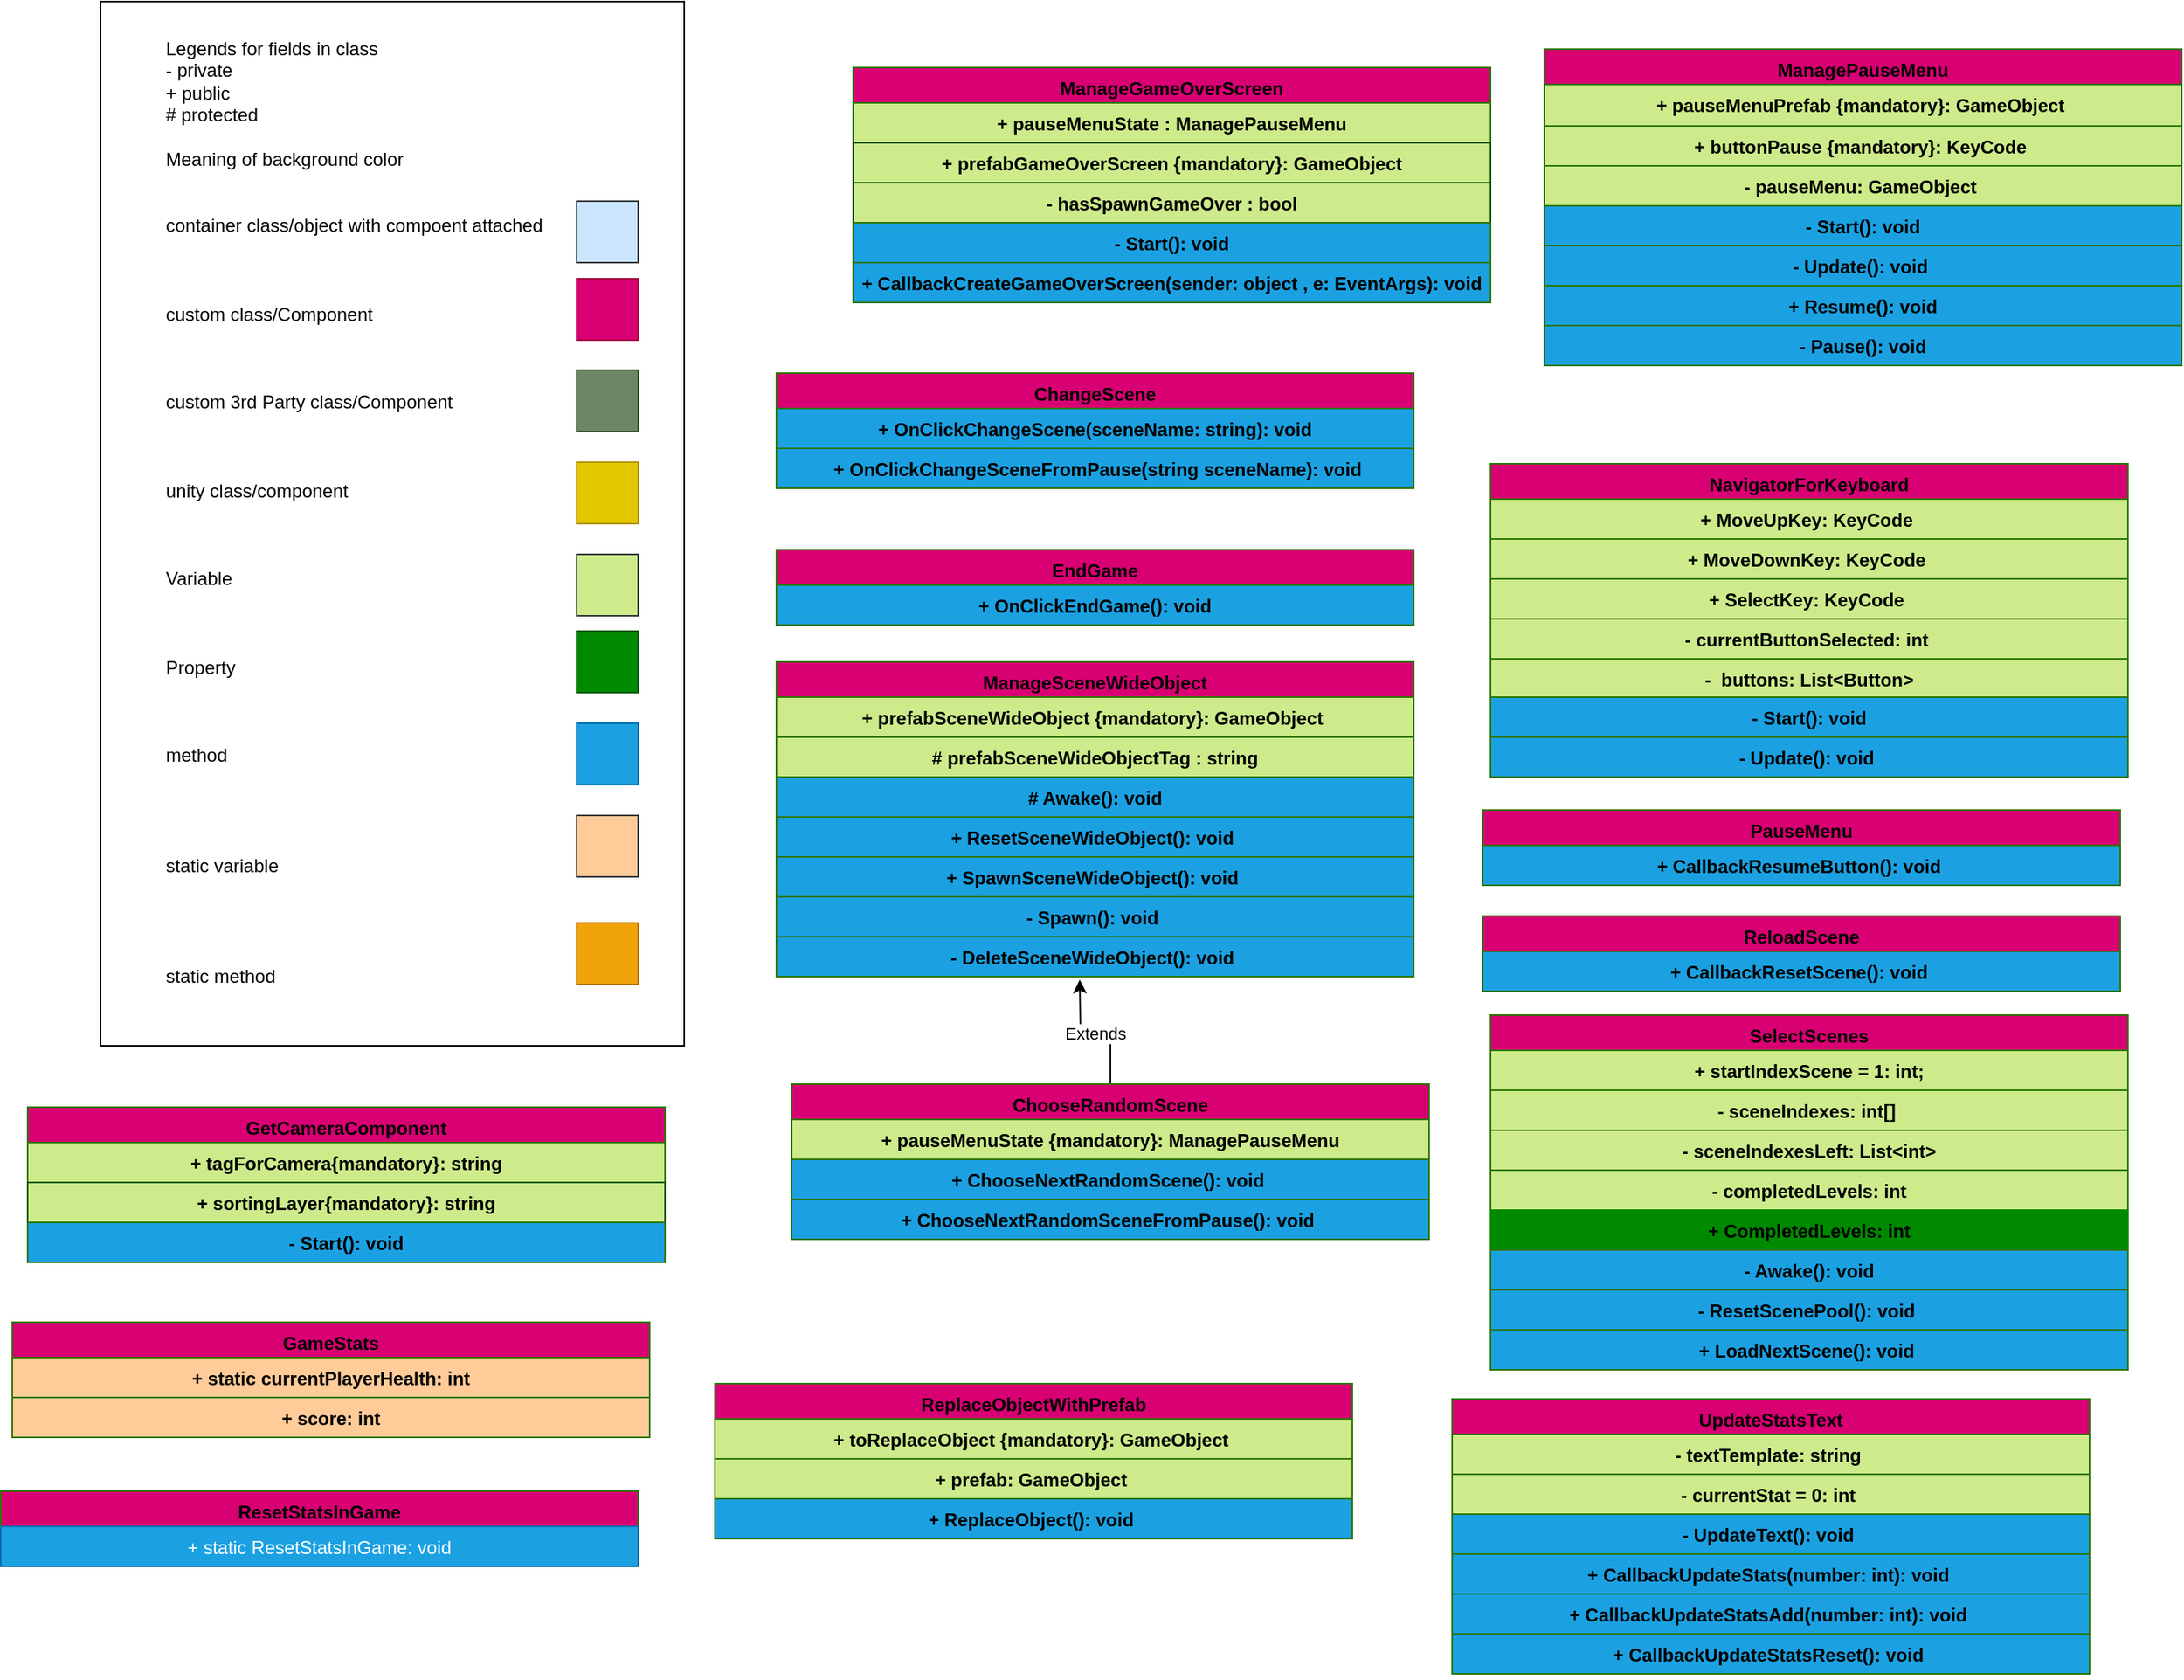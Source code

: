<mxfile version="12.9.9" type="device"><diagram id="C5RBs43oDa-KdzZeNtuy" name="Page-1"><mxGraphModel dx="1086" dy="846" grid="1" gridSize="10" guides="1" tooltips="1" connect="1" arrows="1" fold="1" page="1" pageScale="1" pageWidth="827" pageHeight="1169" math="0" shadow="0"><root><mxCell id="WIyWlLk6GJQsqaUBKTNV-0"/><mxCell id="WIyWlLk6GJQsqaUBKTNV-1" parent="WIyWlLk6GJQsqaUBKTNV-0"/><mxCell id="g12nD_s7neF1TPHQe0_h-0" value="&lt;blockquote style=&quot;margin: 0 0 0 40px ; border: none ; padding: 0px&quot;&gt;&lt;div&gt;&lt;span&gt;Legends for fields in class&lt;/span&gt;&lt;/div&gt;&lt;div&gt;&lt;span&gt;- private&lt;/span&gt;&lt;/div&gt;&lt;div&gt;&lt;span&gt;+ public&lt;/span&gt;&lt;/div&gt;&lt;div&gt;&lt;span&gt;# protected&lt;/span&gt;&lt;/div&gt;&lt;div&gt;&lt;span&gt;&lt;br&gt;&lt;/span&gt;&lt;/div&gt;&lt;div&gt;&lt;span&gt;Meaning of background color&lt;/span&gt;&lt;/div&gt;&lt;div&gt;&lt;span&gt;&lt;br&gt;&lt;/span&gt;&lt;/div&gt;&lt;div&gt;&lt;br&gt;&lt;/div&gt;&lt;div&gt;container class/object with compoent attached&lt;/div&gt;&lt;div&gt;&lt;span&gt;&lt;br&gt;&lt;/span&gt;&lt;/div&gt;&lt;div&gt;&lt;span&gt;&lt;br&gt;&lt;/span&gt;&lt;/div&gt;&lt;div&gt;&lt;span&gt;&lt;br&gt;&lt;/span&gt;&lt;/div&gt;&lt;div&gt;&lt;span&gt;custom class/Component&lt;/span&gt;&lt;/div&gt;&lt;div&gt;&lt;span&gt;&lt;br&gt;&lt;/span&gt;&lt;/div&gt;&lt;div&gt;&lt;span&gt;&lt;br&gt;&lt;/span&gt;&lt;/div&gt;&lt;div&gt;&lt;span&gt;&lt;br&gt;&lt;/span&gt;&lt;/div&gt;&lt;div&gt;&lt;span&gt;custom 3rd Party class/Component&lt;/span&gt;&lt;/div&gt;&lt;div&gt;&lt;span&gt;&lt;br&gt;&lt;/span&gt;&lt;/div&gt;&lt;div&gt;&lt;span&gt;&lt;br&gt;&lt;/span&gt;&lt;/div&gt;&lt;div&gt;&lt;span&gt;&lt;br&gt;&lt;/span&gt;&lt;/div&gt;&lt;div&gt;&lt;span&gt;unity class/component&lt;/span&gt;&lt;/div&gt;&lt;div&gt;&lt;span&gt;&lt;br&gt;&lt;/span&gt;&lt;/div&gt;&lt;div&gt;&lt;span&gt;&lt;br&gt;&lt;/span&gt;&lt;/div&gt;&lt;div&gt;&lt;span&gt;&lt;br&gt;&lt;/span&gt;&lt;/div&gt;&lt;div&gt;&lt;span&gt;Variable&lt;/span&gt;&lt;/div&gt;&lt;div&gt;&lt;span&gt;&lt;br&gt;&lt;/span&gt;&lt;/div&gt;&lt;div&gt;&lt;span&gt;&lt;br&gt;&lt;/span&gt;&lt;/div&gt;&lt;div&gt;&lt;span&gt;&lt;br&gt;&lt;/span&gt;&lt;/div&gt;&lt;div&gt;&lt;span&gt;Property&lt;/span&gt;&lt;/div&gt;&lt;div&gt;&lt;span&gt;&lt;br&gt;&lt;/span&gt;&lt;/div&gt;&lt;div&gt;&lt;span&gt;&lt;br&gt;&lt;/span&gt;&lt;/div&gt;&lt;div&gt;&lt;span&gt;&lt;br&gt;&lt;/span&gt;&lt;/div&gt;&lt;div&gt;&lt;span&gt;method&lt;/span&gt;&lt;/div&gt;&lt;div&gt;&lt;span&gt;&lt;br&gt;&lt;/span&gt;&lt;/div&gt;&lt;div&gt;&lt;span&gt;&lt;br&gt;&lt;/span&gt;&lt;/div&gt;&lt;div&gt;&lt;span&gt;&lt;br&gt;&lt;/span&gt;&lt;/div&gt;&lt;div&gt;&lt;span&gt;&lt;br&gt;&lt;/span&gt;&lt;/div&gt;&lt;div&gt;static variable&lt;/div&gt;&lt;div&gt;&lt;br&gt;&lt;/div&gt;&lt;div&gt;&lt;br&gt;&lt;/div&gt;&lt;div&gt;&lt;br&gt;&lt;/div&gt;&lt;div&gt;&lt;br&gt;&lt;/div&gt;&lt;div&gt;&lt;span&gt;static method&lt;/span&gt;&lt;/div&gt;&lt;/blockquote&gt;&lt;div&gt;&lt;br&gt;&lt;/div&gt;" style="rounded=0;whiteSpace=wrap;html=1;align=left;" parent="WIyWlLk6GJQsqaUBKTNV-1" vertex="1"><mxGeometry x="167.5" y="40" width="380" height="680" as="geometry"/></mxCell><mxCell id="g12nD_s7neF1TPHQe0_h-1" value="" style="rounded=0;whiteSpace=wrap;html=1;fillColor=#d80073;strokeColor=#A50040;fontColor=#ffffff;" parent="WIyWlLk6GJQsqaUBKTNV-1" vertex="1"><mxGeometry x="477.5" y="220.5" width="40" height="40" as="geometry"/></mxCell><mxCell id="g12nD_s7neF1TPHQe0_h-2" value="" style="rounded=0;whiteSpace=wrap;html=1;fillColor=#cdeb8b;strokeColor=#36393d;" parent="WIyWlLk6GJQsqaUBKTNV-1" vertex="1"><mxGeometry x="477.5" y="400" width="40" height="40" as="geometry"/></mxCell><mxCell id="g12nD_s7neF1TPHQe0_h-3" value="" style="rounded=0;whiteSpace=wrap;html=1;fillColor=#008a00;strokeColor=#005700;fontColor=#ffffff;" parent="WIyWlLk6GJQsqaUBKTNV-1" vertex="1"><mxGeometry x="477.5" y="450" width="40" height="40" as="geometry"/></mxCell><mxCell id="g12nD_s7neF1TPHQe0_h-4" value="" style="rounded=0;whiteSpace=wrap;html=1;fillColor=#1ba1e2;strokeColor=#006EAF;fontColor=#ffffff;" parent="WIyWlLk6GJQsqaUBKTNV-1" vertex="1"><mxGeometry x="477.5" y="510" width="40" height="40" as="geometry"/></mxCell><mxCell id="g12nD_s7neF1TPHQe0_h-5" value="" style="rounded=0;whiteSpace=wrap;html=1;fillColor=#ffcc99;strokeColor=#36393d;" parent="WIyWlLk6GJQsqaUBKTNV-1" vertex="1"><mxGeometry x="477.5" y="570" width="40" height="40" as="geometry"/></mxCell><mxCell id="g12nD_s7neF1TPHQe0_h-6" value="" style="rounded=0;whiteSpace=wrap;html=1;fillColor=#f0a30a;strokeColor=#BD7000;fontColor=#ffffff;" parent="WIyWlLk6GJQsqaUBKTNV-1" vertex="1"><mxGeometry x="477.5" y="640" width="40" height="40" as="geometry"/></mxCell><mxCell id="g12nD_s7neF1TPHQe0_h-9" value="" style="rounded=0;whiteSpace=wrap;html=1;fillColor=#6D8764;strokeColor=#3A5431;fontColor=#ffffff;" parent="WIyWlLk6GJQsqaUBKTNV-1" vertex="1"><mxGeometry x="477.5" y="280" width="40" height="40" as="geometry"/></mxCell><mxCell id="g12nD_s7neF1TPHQe0_h-10" value="" style="rounded=0;whiteSpace=wrap;html=1;fillColor=#e3c800;strokeColor=#B09500;fontColor=#ffffff;" parent="WIyWlLk6GJQsqaUBKTNV-1" vertex="1"><mxGeometry x="477.5" y="340" width="40" height="40" as="geometry"/></mxCell><mxCell id="g12nD_s7neF1TPHQe0_h-11" value="" style="rounded=0;whiteSpace=wrap;html=1;fillColor=#cce5ff;strokeColor=#36393d;" parent="WIyWlLk6GJQsqaUBKTNV-1" vertex="1"><mxGeometry x="477.5" y="170" width="40" height="40" as="geometry"/></mxCell><mxCell id="g12nD_s7neF1TPHQe0_h-20" value="Atttached to&amp;nbsp;" style="edgeStyle=orthogonalEdgeStyle;rounded=0;orthogonalLoop=1;jettySize=auto;html=1;exitX=0.5;exitY=0;exitDx=0;exitDy=0;fontColor=#000000;align=center;verticalAlign=top;" parent="WIyWlLk6GJQsqaUBKTNV-1" edge="1"><mxGeometry relative="1" as="geometry"><mxPoint x="540" y="190" as="sourcePoint"/></mxGeometry></mxCell><mxCell id="g12nD_s7neF1TPHQe0_h-32" value="Atttached to&amp;nbsp;" style="edgeStyle=orthogonalEdgeStyle;rounded=0;orthogonalLoop=1;jettySize=auto;html=1;entryX=0.813;entryY=1;entryDx=0;entryDy=0;entryPerimeter=0;fontColor=#000000;align=center;verticalAlign=top;" parent="WIyWlLk6GJQsqaUBKTNV-1" edge="1"><mxGeometry relative="1" as="geometry"><Array as="points"><mxPoint x="750" y="145"/><mxPoint x="680" y="145"/></Array><mxPoint x="750" y="200" as="sourcePoint"/></mxGeometry></mxCell><mxCell id="-wp-ch0PzZDuyKG5N9SE-31" value="Extends" style="edgeStyle=orthogonalEdgeStyle;rounded=0;orthogonalLoop=1;jettySize=auto;html=1;" parent="WIyWlLk6GJQsqaUBKTNV-1" source="-wp-ch0PzZDuyKG5N9SE-29" edge="1"><mxGeometry relative="1" as="geometry"><mxPoint x="805" y="677" as="targetPoint"/></mxGeometry></mxCell><mxCell id="-wp-ch0PzZDuyKG5N9SE-5" value="ManageGameOverScreen" style="swimlane;fontStyle=1;childLayout=stackLayout;horizontal=1;fillColor=#D80073;horizontalStack=0;resizeParent=1;resizeParentMax=0;resizeLast=0;collapsible=1;marginBottom=0;fontColor=#000000;align=center;verticalAlign=top;strokeColor=#2D7600;gradientColor=none;spacingLeft=4;spacingRight=4;" parent="WIyWlLk6GJQsqaUBKTNV-1" vertex="1"><mxGeometry x="657.5" y="83" width="415" height="153" as="geometry"/></mxCell><mxCell id="-wp-ch0PzZDuyKG5N9SE-6" value="+ pauseMenuState : ManagePauseMenu&#10;" style="text;strokeColor=#2D7600;fillColor=#CDEB8B;align=center;verticalAlign=top;spacingLeft=4;spacingRight=4;overflow=hidden;rotatable=0;points=[[0,0.5],[1,0.5]];portConstraint=eastwest;fontColor=#000000;fontStyle=1" parent="-wp-ch0PzZDuyKG5N9SE-5" vertex="1"><mxGeometry y="23" width="415" height="26" as="geometry"/></mxCell><mxCell id="-wp-ch0PzZDuyKG5N9SE-7" value="+ prefabGameOverScreen {mandatory}: GameObject&#10;" style="text;strokeColor=#005700;fillColor=#CDEB8B;align=center;verticalAlign=top;spacingLeft=4;spacingRight=4;overflow=hidden;rotatable=0;points=[[0,0.5],[1,0.5]];portConstraint=eastwest;fontColor=#000000;fontStyle=1" parent="-wp-ch0PzZDuyKG5N9SE-5" vertex="1"><mxGeometry y="49" width="415" height="26" as="geometry"/></mxCell><mxCell id="-wp-ch0PzZDuyKG5N9SE-8" value="- hasSpawnGameOver : bool&#10;" style="text;strokeColor=#005700;fillColor=#CDEB8B;align=center;verticalAlign=top;spacingLeft=4;spacingRight=4;overflow=hidden;rotatable=0;points=[[0,0.5],[1,0.5]];portConstraint=eastwest;fontColor=#000000;fontStyle=1" parent="-wp-ch0PzZDuyKG5N9SE-5" vertex="1"><mxGeometry y="75" width="415" height="26" as="geometry"/></mxCell><mxCell id="NMTHlYp75LdXpCr1hBKR-2" value="- Start(): void&#10;" style="text;strokeColor=#2D7600;fillColor=#1BA1E2;align=center;verticalAlign=top;spacingLeft=4;spacingRight=4;overflow=hidden;rotatable=0;points=[[0,0.5],[1,0.5]];portConstraint=eastwest;fontColor=#000000;fontStyle=1" parent="-wp-ch0PzZDuyKG5N9SE-5" vertex="1"><mxGeometry y="101" width="415" height="26" as="geometry"/></mxCell><mxCell id="-wp-ch0PzZDuyKG5N9SE-9" value="+ CallbackCreateGameOverScreen(sender: object , e: EventArgs): void&#10;" style="text;strokeColor=#2D7600;fillColor=#1BA1E2;align=center;verticalAlign=top;spacingLeft=4;spacingRight=4;overflow=hidden;rotatable=0;points=[[0,0.5],[1,0.5]];portConstraint=eastwest;fontColor=#000000;fontStyle=1" parent="-wp-ch0PzZDuyKG5N9SE-5" vertex="1"><mxGeometry y="127" width="415" height="26" as="geometry"/></mxCell><mxCell id="-wp-ch0PzZDuyKG5N9SE-35" value="ManagePauseMenu" style="swimlane;fontStyle=1;childLayout=stackLayout;horizontal=1;fillColor=#D80073;horizontalStack=0;resizeParent=1;resizeParentMax=0;resizeLast=0;collapsible=1;marginBottom=0;fontColor=#000000;align=center;verticalAlign=top;strokeColor=#2D7600;gradientColor=none;spacingLeft=4;spacingRight=4;" parent="WIyWlLk6GJQsqaUBKTNV-1" vertex="1"><mxGeometry x="1107.5" y="71" width="415" height="206" as="geometry"/></mxCell><mxCell id="-wp-ch0PzZDuyKG5N9SE-36" value="+ pauseMenuPrefab {mandatory}: GameObject " style="text;strokeColor=#2D7600;fillColor=#CDEB8B;align=center;verticalAlign=top;spacingLeft=4;spacingRight=4;overflow=hidden;rotatable=0;points=[[0,0.5],[1,0.5]];portConstraint=eastwest;fontColor=#000000;fontStyle=1" parent="-wp-ch0PzZDuyKG5N9SE-35" vertex="1"><mxGeometry y="23" width="415" height="27" as="geometry"/></mxCell><mxCell id="-wp-ch0PzZDuyKG5N9SE-37" value="+ buttonPause {mandatory}: KeyCode " style="text;strokeColor=#2D7600;fillColor=#CDEB8B;align=center;verticalAlign=top;spacingLeft=4;spacingRight=4;overflow=hidden;rotatable=0;points=[[0,0.5],[1,0.5]];portConstraint=eastwest;fontColor=#000000;fontStyle=1" parent="-wp-ch0PzZDuyKG5N9SE-35" vertex="1"><mxGeometry y="50" width="415" height="26" as="geometry"/></mxCell><mxCell id="-wp-ch0PzZDuyKG5N9SE-38" value="- pauseMenu: GameObject " style="text;strokeColor=#2D7600;fillColor=#CDEB8B;align=center;verticalAlign=top;spacingLeft=4;spacingRight=4;overflow=hidden;rotatable=0;points=[[0,0.5],[1,0.5]];portConstraint=eastwest;fontColor=#000000;fontStyle=1" parent="-wp-ch0PzZDuyKG5N9SE-35" vertex="1"><mxGeometry y="76" width="415" height="26" as="geometry"/></mxCell><mxCell id="-wp-ch0PzZDuyKG5N9SE-39" value="- Start(): void" style="text;strokeColor=#2D7600;fillColor=#1BA1E2;align=center;verticalAlign=top;spacingLeft=4;spacingRight=4;overflow=hidden;rotatable=0;points=[[0,0.5],[1,0.5]];portConstraint=eastwest;fontColor=#000000;fontStyle=1" parent="-wp-ch0PzZDuyKG5N9SE-35" vertex="1"><mxGeometry y="102" width="415" height="26" as="geometry"/></mxCell><mxCell id="-wp-ch0PzZDuyKG5N9SE-40" value="- Update(): void " style="text;strokeColor=#2D7600;fillColor=#1BA1E2;align=center;verticalAlign=top;spacingLeft=4;spacingRight=4;overflow=hidden;rotatable=0;points=[[0,0.5],[1,0.5]];portConstraint=eastwest;fontColor=#000000;fontStyle=1" parent="-wp-ch0PzZDuyKG5N9SE-35" vertex="1"><mxGeometry y="128" width="415" height="26" as="geometry"/></mxCell><mxCell id="-wp-ch0PzZDuyKG5N9SE-41" value="+ Resume(): void" style="text;strokeColor=#2D7600;fillColor=#1BA1E2;align=center;verticalAlign=top;spacingLeft=4;spacingRight=4;overflow=hidden;rotatable=0;points=[[0,0.5],[1,0.5]];portConstraint=eastwest;fontColor=#000000;fontStyle=1" parent="-wp-ch0PzZDuyKG5N9SE-35" vertex="1"><mxGeometry y="154" width="415" height="26" as="geometry"/></mxCell><mxCell id="-wp-ch0PzZDuyKG5N9SE-42" value="- Pause(): void" style="text;strokeColor=#2D7600;fillColor=#1BA1E2;align=center;verticalAlign=top;spacingLeft=4;spacingRight=4;overflow=hidden;rotatable=0;points=[[0,0.5],[1,0.5]];portConstraint=eastwest;fontColor=#000000;fontStyle=1" parent="-wp-ch0PzZDuyKG5N9SE-35" vertex="1"><mxGeometry y="180" width="415" height="26" as="geometry"/></mxCell><mxCell id="-wp-ch0PzZDuyKG5N9SE-43" value="NavigatorForKeyboard" style="swimlane;fontStyle=1;childLayout=stackLayout;horizontal=1;fillColor=#D80073;horizontalStack=0;resizeParent=1;resizeParentMax=0;resizeLast=0;collapsible=1;marginBottom=0;fontColor=#000000;align=center;verticalAlign=top;strokeColor=#2D7600;gradientColor=none;spacingLeft=4;spacingRight=4;" parent="WIyWlLk6GJQsqaUBKTNV-1" vertex="1"><mxGeometry x="1072.5" y="341" width="415" height="204" as="geometry"/></mxCell><mxCell id="-wp-ch0PzZDuyKG5N9SE-44" value="+ MoveUpKey: KeyCode " style="text;strokeColor=#2D7600;fillColor=#CDEB8B;align=center;verticalAlign=top;spacingLeft=4;spacingRight=4;overflow=hidden;rotatable=0;points=[[0,0.5],[1,0.5]];portConstraint=eastwest;fontColor=#000000;fontStyle=1" parent="-wp-ch0PzZDuyKG5N9SE-43" vertex="1"><mxGeometry y="23" width="415" height="26" as="geometry"/></mxCell><mxCell id="-wp-ch0PzZDuyKG5N9SE-45" value="+ MoveDownKey: KeyCode &#10;;" style="text;strokeColor=#2D7600;fillColor=#CDEB8B;align=center;verticalAlign=top;spacingLeft=4;spacingRight=4;overflow=hidden;rotatable=0;points=[[0,0.5],[1,0.5]];portConstraint=eastwest;fontColor=#000000;fontStyle=1" parent="-wp-ch0PzZDuyKG5N9SE-43" vertex="1"><mxGeometry y="49" width="415" height="26" as="geometry"/></mxCell><mxCell id="-wp-ch0PzZDuyKG5N9SE-49" value="+ SelectKey: KeyCode " style="text;strokeColor=#2D7600;fillColor=#CDEB8B;align=center;verticalAlign=top;spacingLeft=4;spacingRight=4;overflow=hidden;rotatable=0;points=[[0,0.5],[1,0.5]];portConstraint=eastwest;fontColor=#000000;fontStyle=1" parent="-wp-ch0PzZDuyKG5N9SE-43" vertex="1"><mxGeometry y="75" width="415" height="26" as="geometry"/></mxCell><mxCell id="-wp-ch0PzZDuyKG5N9SE-50" value="- currentButtonSelected: int " style="text;strokeColor=#2D7600;fillColor=#CDEB8B;align=center;verticalAlign=top;spacingLeft=4;spacingRight=4;overflow=hidden;rotatable=0;points=[[0,0.5],[1,0.5]];portConstraint=eastwest;fontColor=#000000;fontStyle=1" parent="-wp-ch0PzZDuyKG5N9SE-43" vertex="1"><mxGeometry y="101" width="415" height="26" as="geometry"/></mxCell><mxCell id="-wp-ch0PzZDuyKG5N9SE-51" value="-  buttons: List&lt;Button&gt;" style="text;strokeColor=#2D7600;fillColor=#CDEB8B;align=center;verticalAlign=top;spacingLeft=4;spacingRight=4;overflow=hidden;rotatable=0;points=[[0,0.5],[1,0.5]];portConstraint=eastwest;fontColor=#000000;fontStyle=1" parent="-wp-ch0PzZDuyKG5N9SE-43" vertex="1"><mxGeometry y="127" width="415" height="25" as="geometry"/></mxCell><mxCell id="-wp-ch0PzZDuyKG5N9SE-52" value="- Start(): void" style="text;strokeColor=#2D7600;fillColor=#1BA1E2;align=center;verticalAlign=top;spacingLeft=4;spacingRight=4;overflow=hidden;rotatable=0;points=[[0,0.5],[1,0.5]];portConstraint=eastwest;fontColor=#000000;fontStyle=1" parent="-wp-ch0PzZDuyKG5N9SE-43" vertex="1"><mxGeometry y="152" width="415" height="26" as="geometry"/></mxCell><mxCell id="-wp-ch0PzZDuyKG5N9SE-53" value="- Update(): void " style="text;strokeColor=#2D7600;fillColor=#1BA1E2;align=center;verticalAlign=top;spacingLeft=4;spacingRight=4;overflow=hidden;rotatable=0;points=[[0,0.5],[1,0.5]];portConstraint=eastwest;fontColor=#000000;fontStyle=1" parent="-wp-ch0PzZDuyKG5N9SE-43" vertex="1"><mxGeometry y="178" width="415" height="26" as="geometry"/></mxCell><mxCell id="-wp-ch0PzZDuyKG5N9SE-54" value="PauseMenu" style="swimlane;fontStyle=1;childLayout=stackLayout;horizontal=1;fillColor=#D80073;horizontalStack=0;resizeParent=1;resizeParentMax=0;resizeLast=0;collapsible=1;marginBottom=0;fontColor=#000000;align=center;verticalAlign=top;strokeColor=#2D7600;gradientColor=none;spacingLeft=4;spacingRight=4;" parent="WIyWlLk6GJQsqaUBKTNV-1" vertex="1"><mxGeometry x="1067.5" y="566.5" width="415" height="49" as="geometry"/></mxCell><mxCell id="-wp-ch0PzZDuyKG5N9SE-56" value="+ CallbackResumeButton(): void " style="text;strokeColor=#2D7600;fillColor=#1BA1E2;align=center;verticalAlign=top;spacingLeft=4;spacingRight=4;overflow=hidden;rotatable=0;points=[[0,0.5],[1,0.5]];portConstraint=eastwest;fontColor=#000000;fontStyle=1" parent="-wp-ch0PzZDuyKG5N9SE-54" vertex="1"><mxGeometry y="23" width="415" height="26" as="geometry"/></mxCell><mxCell id="-wp-ch0PzZDuyKG5N9SE-58" value="ReloadScene" style="swimlane;fontStyle=1;childLayout=stackLayout;horizontal=1;fillColor=#D80073;horizontalStack=0;resizeParent=1;resizeParentMax=0;resizeLast=0;collapsible=1;marginBottom=0;fontColor=#000000;align=center;verticalAlign=top;strokeColor=#2D7600;gradientColor=none;spacingLeft=4;spacingRight=4;" parent="WIyWlLk6GJQsqaUBKTNV-1" vertex="1"><mxGeometry x="1067.5" y="635.5" width="415" height="49" as="geometry"/></mxCell><mxCell id="-wp-ch0PzZDuyKG5N9SE-60" value="+ CallbackResetScene(): void " style="text;strokeColor=#2D7600;fillColor=#1BA1E2;align=center;verticalAlign=top;spacingLeft=4;spacingRight=4;overflow=hidden;rotatable=0;points=[[0,0.5],[1,0.5]];portConstraint=eastwest;fontColor=#000000;fontStyle=1" parent="-wp-ch0PzZDuyKG5N9SE-58" vertex="1"><mxGeometry y="23" width="415" height="26" as="geometry"/></mxCell><mxCell id="-wp-ch0PzZDuyKG5N9SE-71" value="UpdateStatsText" style="swimlane;fontStyle=1;childLayout=stackLayout;horizontal=1;fillColor=#D80073;horizontalStack=0;resizeParent=1;resizeParentMax=0;resizeLast=0;collapsible=1;marginBottom=0;fontColor=#000000;align=center;verticalAlign=top;strokeColor=#2D7600;gradientColor=none;spacingLeft=4;spacingRight=4;" parent="WIyWlLk6GJQsqaUBKTNV-1" vertex="1"><mxGeometry x="1047.5" y="950" width="415" height="179" as="geometry"/></mxCell><mxCell id="-wp-ch0PzZDuyKG5N9SE-72" value="- textTemplate: string " style="text;strokeColor=#2D7600;fillColor=#CDEB8B;align=center;verticalAlign=top;spacingLeft=4;spacingRight=4;overflow=hidden;rotatable=0;points=[[0,0.5],[1,0.5]];portConstraint=eastwest;fontColor=#000000;fontStyle=1" parent="-wp-ch0PzZDuyKG5N9SE-71" vertex="1"><mxGeometry y="23" width="415" height="26" as="geometry"/></mxCell><mxCell id="-wp-ch0PzZDuyKG5N9SE-73" value="- currentStat = 0: int " style="text;strokeColor=#2D7600;fillColor=#CDEB8B;align=center;verticalAlign=top;spacingLeft=4;spacingRight=4;overflow=hidden;rotatable=0;points=[[0,0.5],[1,0.5]];portConstraint=eastwest;fontColor=#000000;fontStyle=1" parent="-wp-ch0PzZDuyKG5N9SE-71" vertex="1"><mxGeometry y="49" width="415" height="26" as="geometry"/></mxCell><mxCell id="-wp-ch0PzZDuyKG5N9SE-74" value="- UpdateText(): void " style="text;strokeColor=#2D7600;fillColor=#1BA1E2;align=center;verticalAlign=top;spacingLeft=4;spacingRight=4;overflow=hidden;rotatable=0;points=[[0,0.5],[1,0.5]];portConstraint=eastwest;fontColor=#000000;fontStyle=1" parent="-wp-ch0PzZDuyKG5N9SE-71" vertex="1"><mxGeometry y="75" width="415" height="26" as="geometry"/></mxCell><mxCell id="-wp-ch0PzZDuyKG5N9SE-75" value="+ CallbackUpdateStats(number: int): void " style="text;strokeColor=#2D7600;fillColor=#1BA1E2;align=center;verticalAlign=top;spacingLeft=4;spacingRight=4;overflow=hidden;rotatable=0;points=[[0,0.5],[1,0.5]];portConstraint=eastwest;fontColor=#000000;fontStyle=1" parent="-wp-ch0PzZDuyKG5N9SE-71" vertex="1"><mxGeometry y="101" width="415" height="26" as="geometry"/></mxCell><mxCell id="-wp-ch0PzZDuyKG5N9SE-76" value="+ CallbackUpdateStatsAdd(number: int): void " style="text;strokeColor=#2D7600;fillColor=#1BA1E2;align=center;verticalAlign=top;spacingLeft=4;spacingRight=4;overflow=hidden;rotatable=0;points=[[0,0.5],[1,0.5]];portConstraint=eastwest;fontColor=#000000;fontStyle=1" parent="-wp-ch0PzZDuyKG5N9SE-71" vertex="1"><mxGeometry y="127" width="415" height="26" as="geometry"/></mxCell><mxCell id="-wp-ch0PzZDuyKG5N9SE-77" value="+ CallbackUpdateStatsReset(): void " style="text;strokeColor=#2D7600;fillColor=#1BA1E2;align=center;verticalAlign=top;spacingLeft=4;spacingRight=4;overflow=hidden;rotatable=0;points=[[0,0.5],[1,0.5]];portConstraint=eastwest;fontColor=#000000;fontStyle=1" parent="-wp-ch0PzZDuyKG5N9SE-71" vertex="1"><mxGeometry y="153" width="415" height="26" as="geometry"/></mxCell><mxCell id="-wp-ch0PzZDuyKG5N9SE-15" value="ChangeScene" style="swimlane;fontStyle=1;childLayout=stackLayout;horizontal=1;fillColor=#D80073;horizontalStack=0;resizeParent=1;resizeParentMax=0;resizeLast=0;collapsible=1;marginBottom=0;fontColor=#000000;align=center;verticalAlign=top;strokeColor=#2D7600;gradientColor=none;spacingLeft=4;spacingRight=4;" parent="WIyWlLk6GJQsqaUBKTNV-1" vertex="1"><mxGeometry x="607.5" y="282" width="415" height="75" as="geometry"/></mxCell><mxCell id="-wp-ch0PzZDuyKG5N9SE-16" value="+ OnClickChangeScene(sceneName: string): void" style="text;strokeColor=#2D7600;fillColor=#1BA1E2;align=center;verticalAlign=top;spacingLeft=4;spacingRight=4;overflow=hidden;rotatable=0;points=[[0,0.5],[1,0.5]];portConstraint=eastwest;fontColor=#000000;fontStyle=1" parent="-wp-ch0PzZDuyKG5N9SE-15" vertex="1"><mxGeometry y="23" width="415" height="26" as="geometry"/></mxCell><mxCell id="-wp-ch0PzZDuyKG5N9SE-18" value=" + OnClickChangeSceneFromPause(string sceneName): void" style="text;strokeColor=#2D7600;fillColor=#1BA1E2;align=center;verticalAlign=top;spacingLeft=4;spacingRight=4;overflow=hidden;rotatable=0;points=[[0,0.5],[1,0.5]];portConstraint=eastwest;fontColor=#000000;fontStyle=1" parent="-wp-ch0PzZDuyKG5N9SE-15" vertex="1"><mxGeometry y="49" width="415" height="26" as="geometry"/></mxCell><mxCell id="-wp-ch0PzZDuyKG5N9SE-19" value="EndGame" style="swimlane;fontStyle=1;childLayout=stackLayout;horizontal=1;fillColor=#D80073;horizontalStack=0;resizeParent=1;resizeParentMax=0;resizeLast=0;collapsible=1;marginBottom=0;fontColor=#000000;align=center;verticalAlign=top;strokeColor=#2D7600;gradientColor=none;spacingLeft=4;spacingRight=4;" parent="WIyWlLk6GJQsqaUBKTNV-1" vertex="1"><mxGeometry x="607.5" y="397" width="415" height="49" as="geometry"/></mxCell><mxCell id="-wp-ch0PzZDuyKG5N9SE-20" value="+ OnClickEndGame(): void" style="text;strokeColor=#2D7600;fillColor=#1BA1E2;align=center;verticalAlign=top;spacingLeft=4;spacingRight=4;overflow=hidden;rotatable=0;points=[[0,0.5],[1,0.5]];portConstraint=eastwest;fontColor=#000000;fontStyle=1" parent="-wp-ch0PzZDuyKG5N9SE-19" vertex="1"><mxGeometry y="23" width="415" height="26" as="geometry"/></mxCell><mxCell id="-wp-ch0PzZDuyKG5N9SE-21" value="ManageSceneWideObject" style="swimlane;fontStyle=1;childLayout=stackLayout;horizontal=1;fillColor=#D80073;horizontalStack=0;resizeParent=1;resizeParentMax=0;resizeLast=0;collapsible=1;marginBottom=0;fontColor=#000000;align=center;verticalAlign=top;strokeColor=#2D7600;gradientColor=none;spacingLeft=4;spacingRight=4;" parent="WIyWlLk6GJQsqaUBKTNV-1" vertex="1"><mxGeometry x="607.5" y="470" width="415" height="205" as="geometry"/></mxCell><mxCell id="-wp-ch0PzZDuyKG5N9SE-23" value="+ prefabSceneWideObject {mandatory}: GameObject " style="text;strokeColor=#2D7600;fillColor=#CDEB8B;align=center;verticalAlign=top;spacingLeft=4;spacingRight=4;overflow=hidden;rotatable=0;points=[[0,0.5],[1,0.5]];portConstraint=eastwest;fontColor=#000000;fontStyle=1" parent="-wp-ch0PzZDuyKG5N9SE-21" vertex="1"><mxGeometry y="23" width="415" height="26" as="geometry"/></mxCell><mxCell id="-wp-ch0PzZDuyKG5N9SE-22" value="# prefabSceneWideObjectTag : string" style="text;strokeColor=#2D7600;fillColor=#CDEB8B;align=center;verticalAlign=top;spacingLeft=4;spacingRight=4;overflow=hidden;rotatable=0;points=[[0,0.5],[1,0.5]];portConstraint=eastwest;fontColor=#000000;fontStyle=1" parent="-wp-ch0PzZDuyKG5N9SE-21" vertex="1"><mxGeometry y="49" width="415" height="26" as="geometry"/></mxCell><mxCell id="-wp-ch0PzZDuyKG5N9SE-24" value="# Awake(): void" style="text;strokeColor=#2D7600;fillColor=#1BA1E2;align=center;verticalAlign=top;spacingLeft=4;spacingRight=4;overflow=hidden;rotatable=0;points=[[0,0.5],[1,0.5]];portConstraint=eastwest;fontColor=#000000;fontStyle=1" parent="-wp-ch0PzZDuyKG5N9SE-21" vertex="1"><mxGeometry y="75" width="415" height="26" as="geometry"/></mxCell><mxCell id="-wp-ch0PzZDuyKG5N9SE-25" value="+ ResetSceneWideObject(): void " style="text;strokeColor=#2D7600;fillColor=#1BA1E2;align=center;verticalAlign=top;spacingLeft=4;spacingRight=4;overflow=hidden;rotatable=0;points=[[0,0.5],[1,0.5]];portConstraint=eastwest;fontColor=#000000;fontStyle=1" parent="-wp-ch0PzZDuyKG5N9SE-21" vertex="1"><mxGeometry y="101" width="415" height="26" as="geometry"/></mxCell><mxCell id="-wp-ch0PzZDuyKG5N9SE-26" value="+ SpawnSceneWideObject(): void " style="text;strokeColor=#2D7600;fillColor=#1BA1E2;align=center;verticalAlign=top;spacingLeft=4;spacingRight=4;overflow=hidden;rotatable=0;points=[[0,0.5],[1,0.5]];portConstraint=eastwest;fontColor=#000000;fontStyle=1" parent="-wp-ch0PzZDuyKG5N9SE-21" vertex="1"><mxGeometry y="127" width="415" height="26" as="geometry"/></mxCell><mxCell id="-wp-ch0PzZDuyKG5N9SE-27" value="- Spawn(): void " style="text;strokeColor=#2D7600;fillColor=#1BA1E2;align=center;verticalAlign=top;spacingLeft=4;spacingRight=4;overflow=hidden;rotatable=0;points=[[0,0.5],[1,0.5]];portConstraint=eastwest;fontColor=#000000;fontStyle=1" parent="-wp-ch0PzZDuyKG5N9SE-21" vertex="1"><mxGeometry y="153" width="415" height="26" as="geometry"/></mxCell><mxCell id="-wp-ch0PzZDuyKG5N9SE-28" value="- DeleteSceneWideObject(): void " style="text;strokeColor=#2D7600;fillColor=#1BA1E2;align=center;verticalAlign=top;spacingLeft=4;spacingRight=4;overflow=hidden;rotatable=0;points=[[0,0.5],[1,0.5]];portConstraint=eastwest;fontColor=#000000;fontStyle=1" parent="-wp-ch0PzZDuyKG5N9SE-21" vertex="1"><mxGeometry y="179" width="415" height="26" as="geometry"/></mxCell><mxCell id="-wp-ch0PzZDuyKG5N9SE-78" value="ReplaceObjectWithPrefab" style="swimlane;fontStyle=1;childLayout=stackLayout;horizontal=1;fillColor=#D80073;horizontalStack=0;resizeParent=1;resizeParentMax=0;resizeLast=0;collapsible=1;marginBottom=0;fontColor=#000000;align=center;verticalAlign=top;strokeColor=#2D7600;gradientColor=none;spacingLeft=4;spacingRight=4;" parent="WIyWlLk6GJQsqaUBKTNV-1" vertex="1"><mxGeometry x="567.5" y="940" width="415" height="101" as="geometry"/></mxCell><mxCell id="-wp-ch0PzZDuyKG5N9SE-79" value="+ toReplaceObject {mandatory}: GameObject " style="text;strokeColor=#2D7600;fillColor=#CDEB8B;align=center;verticalAlign=top;spacingLeft=4;spacingRight=4;overflow=hidden;rotatable=0;points=[[0,0.5],[1,0.5]];portConstraint=eastwest;fontColor=#000000;fontStyle=1" parent="-wp-ch0PzZDuyKG5N9SE-78" vertex="1"><mxGeometry y="23" width="415" height="26" as="geometry"/></mxCell><mxCell id="-wp-ch0PzZDuyKG5N9SE-82" value="+ prefab: GameObject " style="text;strokeColor=#2D7600;fillColor=#CDEB8B;align=center;verticalAlign=top;spacingLeft=4;spacingRight=4;overflow=hidden;rotatable=0;points=[[0,0.5],[1,0.5]];portConstraint=eastwest;fontColor=#000000;fontStyle=1" parent="-wp-ch0PzZDuyKG5N9SE-78" vertex="1"><mxGeometry y="49" width="415" height="26" as="geometry"/></mxCell><mxCell id="-wp-ch0PzZDuyKG5N9SE-80" value="+ ReplaceObject(): void " style="text;strokeColor=#2D7600;fillColor=#1BA1E2;align=center;verticalAlign=top;spacingLeft=4;spacingRight=4;overflow=hidden;rotatable=0;points=[[0,0.5],[1,0.5]];portConstraint=eastwest;fontColor=#000000;fontStyle=1" parent="-wp-ch0PzZDuyKG5N9SE-78" vertex="1"><mxGeometry y="75" width="415" height="26" as="geometry"/></mxCell><mxCell id="-wp-ch0PzZDuyKG5N9SE-29" value="ChooseRandomScene" style="swimlane;fontStyle=1;childLayout=stackLayout;horizontal=1;fillColor=#D80073;horizontalStack=0;resizeParent=1;resizeParentMax=0;resizeLast=0;collapsible=1;marginBottom=0;fontColor=#000000;align=center;verticalAlign=top;strokeColor=#2D7600;gradientColor=none;spacingLeft=4;spacingRight=4;" parent="WIyWlLk6GJQsqaUBKTNV-1" vertex="1"><mxGeometry x="617.5" y="745" width="415" height="101" as="geometry"/></mxCell><mxCell id="-wp-ch0PzZDuyKG5N9SE-30" value="+ pauseMenuState {mandatory}: ManagePauseMenu&#10;" style="text;strokeColor=#2D7600;fillColor=#CDEB8B;align=center;verticalAlign=top;spacingLeft=4;spacingRight=4;overflow=hidden;rotatable=0;points=[[0,0.5],[1,0.5]];portConstraint=eastwest;fontColor=#000000;fontStyle=1" parent="-wp-ch0PzZDuyKG5N9SE-29" vertex="1"><mxGeometry y="23" width="415" height="26" as="geometry"/></mxCell><mxCell id="-wp-ch0PzZDuyKG5N9SE-32" value="+ ChooseNextRandomScene(): void " style="text;strokeColor=#2D7600;fillColor=#1BA1E2;align=center;verticalAlign=top;spacingLeft=4;spacingRight=4;overflow=hidden;rotatable=0;points=[[0,0.5],[1,0.5]];portConstraint=eastwest;fontColor=#000000;fontStyle=1" parent="-wp-ch0PzZDuyKG5N9SE-29" vertex="1"><mxGeometry y="49" width="415" height="26" as="geometry"/></mxCell><mxCell id="-wp-ch0PzZDuyKG5N9SE-34" value="+ ChooseNextRandomSceneFromPause(): void " style="text;strokeColor=#2D7600;fillColor=#1BA1E2;align=center;verticalAlign=top;spacingLeft=4;spacingRight=4;overflow=hidden;rotatable=0;points=[[0,0.5],[1,0.5]];portConstraint=eastwest;fontColor=#000000;fontStyle=1" parent="-wp-ch0PzZDuyKG5N9SE-29" vertex="1"><mxGeometry y="75" width="415" height="26" as="geometry"/></mxCell><mxCell id="-wp-ch0PzZDuyKG5N9SE-61" value="SelectScenes" style="swimlane;fontStyle=1;childLayout=stackLayout;horizontal=1;fillColor=#D80073;horizontalStack=0;resizeParent=1;resizeParentMax=0;resizeLast=0;collapsible=1;marginBottom=0;fontColor=#000000;align=center;verticalAlign=top;strokeColor=#2D7600;gradientColor=none;spacingLeft=4;spacingRight=4;" parent="WIyWlLk6GJQsqaUBKTNV-1" vertex="1"><mxGeometry x="1072.5" y="700" width="415" height="231" as="geometry"/></mxCell><mxCell id="-wp-ch0PzZDuyKG5N9SE-62" value="+ startIndexScene = 1: int;" style="text;strokeColor=#2D7600;fillColor=#CDEB8B;align=center;verticalAlign=top;spacingLeft=4;spacingRight=4;overflow=hidden;rotatable=0;points=[[0,0.5],[1,0.5]];portConstraint=eastwest;fontColor=#000000;fontStyle=1" parent="-wp-ch0PzZDuyKG5N9SE-61" vertex="1"><mxGeometry y="23" width="415" height="26" as="geometry"/></mxCell><mxCell id="-wp-ch0PzZDuyKG5N9SE-66" value="- sceneIndexes: int[] " style="text;strokeColor=#2D7600;fillColor=#CDEB8B;align=center;verticalAlign=top;spacingLeft=4;spacingRight=4;overflow=hidden;rotatable=0;points=[[0,0.5],[1,0.5]];portConstraint=eastwest;fontColor=#000000;fontStyle=1" parent="-wp-ch0PzZDuyKG5N9SE-61" vertex="1"><mxGeometry y="49" width="415" height="26" as="geometry"/></mxCell><mxCell id="-wp-ch0PzZDuyKG5N9SE-67" value="- sceneIndexesLeft: List&lt;int&gt;&#10; " style="text;strokeColor=#2D7600;fillColor=#CDEB8B;align=center;verticalAlign=top;spacingLeft=4;spacingRight=4;overflow=hidden;rotatable=0;points=[[0,0.5],[1,0.5]];portConstraint=eastwest;fontColor=#000000;fontStyle=1" parent="-wp-ch0PzZDuyKG5N9SE-61" vertex="1"><mxGeometry y="75" width="415" height="26" as="geometry"/></mxCell><mxCell id="NMTHlYp75LdXpCr1hBKR-3" value="- completedLevels: int&#10; " style="text;strokeColor=#2D7600;fillColor=#CDEB8B;align=center;verticalAlign=top;spacingLeft=4;spacingRight=4;overflow=hidden;rotatable=0;points=[[0,0.5],[1,0.5]];portConstraint=eastwest;fontColor=#000000;fontStyle=1" parent="-wp-ch0PzZDuyKG5N9SE-61" vertex="1"><mxGeometry y="101" width="415" height="26" as="geometry"/></mxCell><mxCell id="NMTHlYp75LdXpCr1hBKR-4" value="+ CompletedLevels: int&#10; " style="text;strokeColor=#008A00;fillColor=#008A00;align=center;verticalAlign=top;spacingLeft=4;spacingRight=4;overflow=hidden;rotatable=0;points=[[0,0.5],[1,0.5]];portConstraint=eastwest;fontColor=#000000;fontStyle=1" parent="-wp-ch0PzZDuyKG5N9SE-61" vertex="1"><mxGeometry y="127" width="415" height="26" as="geometry"/></mxCell><mxCell id="-wp-ch0PzZDuyKG5N9SE-68" value="- Awake(): void" style="text;strokeColor=#2D7600;fillColor=#1BA1E2;align=center;verticalAlign=top;spacingLeft=4;spacingRight=4;overflow=hidden;rotatable=0;points=[[0,0.5],[1,0.5]];portConstraint=eastwest;fontColor=#000000;fontStyle=1" parent="-wp-ch0PzZDuyKG5N9SE-61" vertex="1"><mxGeometry y="153" width="415" height="26" as="geometry"/></mxCell><mxCell id="-wp-ch0PzZDuyKG5N9SE-69" value="- ResetScenePool(): void " style="text;strokeColor=#2D7600;fillColor=#1BA1E2;align=center;verticalAlign=top;spacingLeft=4;spacingRight=4;overflow=hidden;rotatable=0;points=[[0,0.5],[1,0.5]];portConstraint=eastwest;fontColor=#000000;fontStyle=1" parent="-wp-ch0PzZDuyKG5N9SE-61" vertex="1"><mxGeometry y="179" width="415" height="26" as="geometry"/></mxCell><mxCell id="-wp-ch0PzZDuyKG5N9SE-70" value="+ LoadNextScene(): void " style="text;strokeColor=#2D7600;fillColor=#1BA1E2;align=center;verticalAlign=top;spacingLeft=4;spacingRight=4;overflow=hidden;rotatable=0;points=[[0,0.5],[1,0.5]];portConstraint=eastwest;fontColor=#000000;fontStyle=1" parent="-wp-ch0PzZDuyKG5N9SE-61" vertex="1"><mxGeometry y="205" width="415" height="26" as="geometry"/></mxCell><mxCell id="xQKz3ElHOpfRI63Y4vIw-0" value="GetCameraComponent" style="swimlane;fontStyle=1;childLayout=stackLayout;horizontal=1;fillColor=#D80073;horizontalStack=0;resizeParent=1;resizeParentMax=0;resizeLast=0;collapsible=1;marginBottom=0;fontColor=#000000;align=center;verticalAlign=top;strokeColor=#2D7600;gradientColor=none;spacingLeft=4;spacingRight=4;" parent="WIyWlLk6GJQsqaUBKTNV-1" vertex="1"><mxGeometry x="120" y="760" width="415" height="101" as="geometry"/></mxCell><mxCell id="xQKz3ElHOpfRI63Y4vIw-1" value="+ tagForCamera{mandatory}: string&#10;" style="text;strokeColor=#2D7600;fillColor=#CDEB8B;align=center;verticalAlign=top;spacingLeft=4;spacingRight=4;overflow=hidden;rotatable=0;points=[[0,0.5],[1,0.5]];portConstraint=eastwest;fontColor=#000000;fontStyle=1" parent="xQKz3ElHOpfRI63Y4vIw-0" vertex="1"><mxGeometry y="23" width="415" height="26" as="geometry"/></mxCell><mxCell id="xQKz3ElHOpfRI63Y4vIw-2" value="+ sortingLayer{mandatory}: string&#10;" style="text;strokeColor=#005700;fillColor=#CDEB8B;align=center;verticalAlign=top;spacingLeft=4;spacingRight=4;overflow=hidden;rotatable=0;points=[[0,0.5],[1,0.5]];portConstraint=eastwest;fontColor=#000000;fontStyle=1" parent="xQKz3ElHOpfRI63Y4vIw-0" vertex="1"><mxGeometry y="49" width="415" height="26" as="geometry"/></mxCell><mxCell id="xQKz3ElHOpfRI63Y4vIw-4" value="- Start(): void&#10;" style="text;strokeColor=#2D7600;fillColor=#1BA1E2;align=center;verticalAlign=top;spacingLeft=4;spacingRight=4;overflow=hidden;rotatable=0;points=[[0,0.5],[1,0.5]];portConstraint=eastwest;fontColor=#000000;fontStyle=1" parent="xQKz3ElHOpfRI63Y4vIw-0" vertex="1"><mxGeometry y="75" width="415" height="26" as="geometry"/></mxCell><mxCell id="O5rJNwTw1uBNrCa__eQp-0" value="GameStats" style="swimlane;fontStyle=1;childLayout=stackLayout;horizontal=1;fillColor=#D80073;horizontalStack=0;resizeParent=1;resizeParentMax=0;resizeLast=0;collapsible=1;marginBottom=0;fontColor=#000000;align=center;verticalAlign=top;strokeColor=#2D7600;gradientColor=none;spacingLeft=4;spacingRight=4;" vertex="1" parent="WIyWlLk6GJQsqaUBKTNV-1"><mxGeometry x="110" y="900" width="415" height="75" as="geometry"/></mxCell><mxCell id="O5rJNwTw1uBNrCa__eQp-1" value="+ static currentPlayerHealth: int" style="text;strokeColor=#2D7600;fillColor=#FFCC99;align=center;verticalAlign=top;spacingLeft=4;spacingRight=4;overflow=hidden;rotatable=0;points=[[0,0.5],[1,0.5]];portConstraint=eastwest;fontColor=#000000;fontStyle=1" vertex="1" parent="O5rJNwTw1uBNrCa__eQp-0"><mxGeometry y="23" width="415" height="26" as="geometry"/></mxCell><mxCell id="O5rJNwTw1uBNrCa__eQp-2" value="+ score: int&#10;" style="text;strokeColor=#2D7600;fillColor=#FFCC99;align=center;verticalAlign=top;spacingLeft=4;spacingRight=4;overflow=hidden;rotatable=0;points=[[0,0.5],[1,0.5]];portConstraint=eastwest;fontColor=#000000;fontStyle=1" vertex="1" parent="O5rJNwTw1uBNrCa__eQp-0"><mxGeometry y="49" width="415" height="26" as="geometry"/></mxCell><mxCell id="O5rJNwTw1uBNrCa__eQp-4" value="ResetStatsInGame" style="swimlane;fontStyle=1;childLayout=stackLayout;horizontal=1;fillColor=#D80073;horizontalStack=0;resizeParent=1;resizeParentMax=0;resizeLast=0;collapsible=1;marginBottom=0;fontColor=#000000;align=center;verticalAlign=top;strokeColor=#2D7600;gradientColor=none;spacingLeft=4;spacingRight=4;" vertex="1" parent="WIyWlLk6GJQsqaUBKTNV-1"><mxGeometry x="102.5" y="1010" width="415" height="49" as="geometry"/></mxCell><mxCell id="O5rJNwTw1uBNrCa__eQp-5" value="+ static ResetStatsInGame: void" style="text;strokeColor=#006EAF;fillColor=#1ba1e2;align=center;verticalAlign=middle;overflow=hidden;rotatable=0;points=[[0,0.5],[1,0.5]];portConstraint=eastwest;fontColor=#ffffff;rounded=0;" vertex="1" parent="O5rJNwTw1uBNrCa__eQp-4"><mxGeometry y="23" width="415" height="26" as="geometry"/></mxCell></root></mxGraphModel></diagram></mxfile>